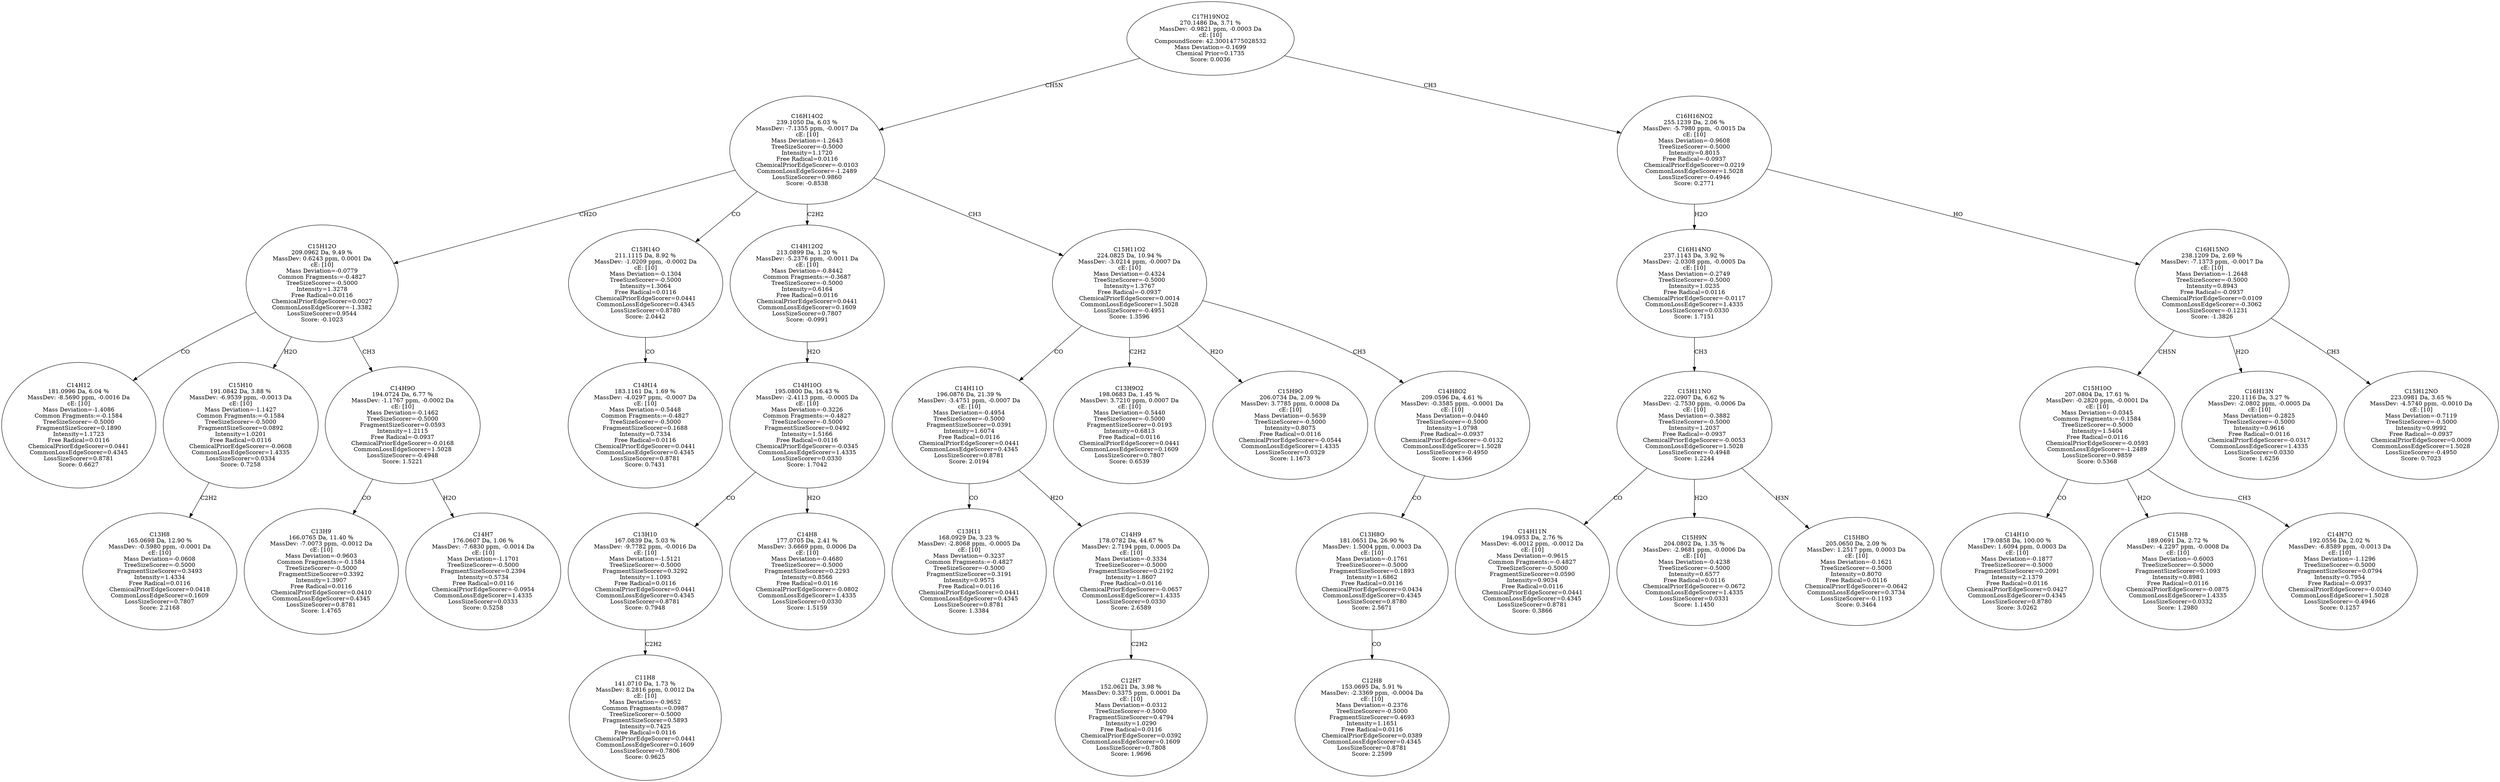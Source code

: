 strict digraph {
v1 [label="C14H12\n181.0996 Da, 6.04 %\nMassDev: -8.5690 ppm, -0.0016 Da\ncE: [10]\nMass Deviation=-1.4086\nCommon Fragments:=-0.1584\nTreeSizeScorer=-0.5000\nFragmentSizeScorer=0.1890\nIntensity=1.1723\nFree Radical=0.0116\nChemicalPriorEdgeScorer=0.0441\nCommonLossEdgeScorer=0.4345\nLossSizeScorer=0.8781\nScore: 0.6627"];
v2 [label="C13H8\n165.0698 Da, 12.90 %\nMassDev: -0.5980 ppm, -0.0001 Da\ncE: [10]\nMass Deviation=-0.0608\nTreeSizeScorer=-0.5000\nFragmentSizeScorer=0.3493\nIntensity=1.4334\nFree Radical=0.0116\nChemicalPriorEdgeScorer=0.0418\nCommonLossEdgeScorer=0.1609\nLossSizeScorer=0.7807\nScore: 2.2168"];
v3 [label="C15H10\n191.0842 Da, 3.88 %\nMassDev: -6.9539 ppm, -0.0013 Da\ncE: [10]\nMass Deviation=-1.1427\nCommon Fragments:=-0.1584\nTreeSizeScorer=-0.5000\nFragmentSizeScorer=0.0892\nIntensity=1.0201\nFree Radical=0.0116\nChemicalPriorEdgeScorer=-0.0608\nCommonLossEdgeScorer=1.4335\nLossSizeScorer=0.0334\nScore: 0.7258"];
v4 [label="C13H9\n166.0765 Da, 11.40 %\nMassDev: -7.0073 ppm, -0.0012 Da\ncE: [10]\nMass Deviation=-0.9603\nCommon Fragments:=-0.1584\nTreeSizeScorer=-0.5000\nFragmentSizeScorer=0.3392\nIntensity=1.3907\nFree Radical=0.0116\nChemicalPriorEdgeScorer=0.0410\nCommonLossEdgeScorer=0.4345\nLossSizeScorer=0.8781\nScore: 1.4765"];
v5 [label="C14H7\n176.0607 Da, 1.06 %\nMassDev: -7.6830 ppm, -0.0014 Da\ncE: [10]\nMass Deviation=-1.1701\nTreeSizeScorer=-0.5000\nFragmentSizeScorer=0.2394\nIntensity=0.5734\nFree Radical=0.0116\nChemicalPriorEdgeScorer=-0.0954\nCommonLossEdgeScorer=1.4335\nLossSizeScorer=0.0333\nScore: 0.5258"];
v6 [label="C14H9O\n194.0724 Da, 6.77 %\nMassDev: -1.1767 ppm, -0.0002 Da\ncE: [10]\nMass Deviation=-0.1462\nTreeSizeScorer=-0.5000\nFragmentSizeScorer=0.0593\nIntensity=1.2115\nFree Radical=-0.0937\nChemicalPriorEdgeScorer=-0.0168\nCommonLossEdgeScorer=1.5028\nLossSizeScorer=-0.4948\nScore: 1.5221"];
v7 [label="C15H12O\n209.0962 Da, 9.49 %\nMassDev: 0.6243 ppm, 0.0001 Da\ncE: [10]\nMass Deviation=-0.0779\nCommon Fragments:=-0.4827\nTreeSizeScorer=-0.5000\nIntensity=1.3278\nFree Radical=0.0116\nChemicalPriorEdgeScorer=0.0027\nCommonLossEdgeScorer=-1.3382\nLossSizeScorer=0.9544\nScore: -0.1023"];
v8 [label="C14H14\n183.1161 Da, 1.69 %\nMassDev: -4.0297 ppm, -0.0007 Da\ncE: [10]\nMass Deviation=-0.5448\nCommon Fragments:=-0.4827\nTreeSizeScorer=-0.5000\nFragmentSizeScorer=0.1688\nIntensity=0.7334\nFree Radical=0.0116\nChemicalPriorEdgeScorer=0.0441\nCommonLossEdgeScorer=0.4345\nLossSizeScorer=0.8781\nScore: 0.7431"];
v9 [label="C15H14O\n211.1115 Da, 8.92 %\nMassDev: -1.0209 ppm, -0.0002 Da\ncE: [10]\nMass Deviation=-0.1304\nTreeSizeScorer=-0.5000\nIntensity=1.3064\nFree Radical=0.0116\nChemicalPriorEdgeScorer=0.0441\nCommonLossEdgeScorer=0.4345\nLossSizeScorer=0.8780\nScore: 2.0442"];
v10 [label="C11H8\n141.0710 Da, 1.73 %\nMassDev: 8.2816 ppm, 0.0012 Da\ncE: [10]\nMass Deviation=-0.9652\nCommon Fragments:=0.0987\nTreeSizeScorer=-0.5000\nFragmentSizeScorer=0.5893\nIntensity=0.7425\nFree Radical=0.0116\nChemicalPriorEdgeScorer=0.0441\nCommonLossEdgeScorer=0.1609\nLossSizeScorer=0.7806\nScore: 0.9625"];
v11 [label="C13H10\n167.0839 Da, 5.03 %\nMassDev: -9.7782 ppm, -0.0016 Da\ncE: [10]\nMass Deviation=-1.5121\nTreeSizeScorer=-0.5000\nFragmentSizeScorer=0.3292\nIntensity=1.1093\nFree Radical=0.0116\nChemicalPriorEdgeScorer=0.0441\nCommonLossEdgeScorer=0.4345\nLossSizeScorer=0.8781\nScore: 0.7948"];
v12 [label="C14H8\n177.0705 Da, 2.41 %\nMassDev: 3.6669 ppm, 0.0006 Da\ncE: [10]\nMass Deviation=-0.4680\nTreeSizeScorer=-0.5000\nFragmentSizeScorer=0.2293\nIntensity=0.8566\nFree Radical=0.0116\nChemicalPriorEdgeScorer=-0.0802\nCommonLossEdgeScorer=1.4335\nLossSizeScorer=0.0330\nScore: 1.5159"];
v13 [label="C14H10O\n195.0800 Da, 16.43 %\nMassDev: -2.4113 ppm, -0.0005 Da\ncE: [10]\nMass Deviation=-0.3226\nCommon Fragments:=-0.4827\nTreeSizeScorer=-0.5000\nFragmentSizeScorer=0.0492\nIntensity=1.5166\nFree Radical=0.0116\nChemicalPriorEdgeScorer=-0.0345\nCommonLossEdgeScorer=1.4335\nLossSizeScorer=0.0330\nScore: 1.7042"];
v14 [label="C14H12O2\n213.0899 Da, 1.20 %\nMassDev: -5.2376 ppm, -0.0011 Da\ncE: [10]\nMass Deviation=-0.8442\nCommon Fragments:=-0.3687\nTreeSizeScorer=-0.5000\nIntensity=0.6164\nFree Radical=0.0116\nChemicalPriorEdgeScorer=0.0441\nCommonLossEdgeScorer=0.1609\nLossSizeScorer=0.7807\nScore: -0.0991"];
v15 [label="C13H11\n168.0929 Da, 3.23 %\nMassDev: -2.8068 ppm, -0.0005 Da\ncE: [10]\nMass Deviation=-0.3237\nCommon Fragments:=-0.4827\nTreeSizeScorer=-0.5000\nFragmentSizeScorer=0.3191\nIntensity=0.9575\nFree Radical=0.0116\nChemicalPriorEdgeScorer=0.0441\nCommonLossEdgeScorer=0.4345\nLossSizeScorer=0.8781\nScore: 1.3384"];
v16 [label="C12H7\n152.0621 Da, 3.98 %\nMassDev: 0.3375 ppm, 0.0001 Da\ncE: [10]\nMass Deviation=-0.0312\nTreeSizeScorer=-0.5000\nFragmentSizeScorer=0.4794\nIntensity=1.0290\nFree Radical=0.0116\nChemicalPriorEdgeScorer=0.0392\nCommonLossEdgeScorer=0.1609\nLossSizeScorer=0.7808\nScore: 1.9696"];
v17 [label="C14H9\n178.0782 Da, 44.67 %\nMassDev: 2.7194 ppm, 0.0005 Da\ncE: [10]\nMass Deviation=-0.3334\nTreeSizeScorer=-0.5000\nFragmentSizeScorer=0.2192\nIntensity=1.8607\nFree Radical=0.0116\nChemicalPriorEdgeScorer=-0.0657\nCommonLossEdgeScorer=1.4335\nLossSizeScorer=0.0330\nScore: 2.6589"];
v18 [label="C14H11O\n196.0876 Da, 21.39 %\nMassDev: -3.4751 ppm, -0.0007 Da\ncE: [10]\nMass Deviation=-0.4954\nTreeSizeScorer=-0.5000\nFragmentSizeScorer=0.0391\nIntensity=1.6074\nFree Radical=0.0116\nChemicalPriorEdgeScorer=0.0441\nCommonLossEdgeScorer=0.4345\nLossSizeScorer=0.8781\nScore: 2.0194"];
v19 [label="C13H9O2\n198.0683 Da, 1.45 %\nMassDev: 3.7210 ppm, 0.0007 Da\ncE: [10]\nMass Deviation=-0.5440\nTreeSizeScorer=-0.5000\nFragmentSizeScorer=0.0193\nIntensity=0.6813\nFree Radical=0.0116\nChemicalPriorEdgeScorer=0.0441\nCommonLossEdgeScorer=0.1609\nLossSizeScorer=0.7807\nScore: 0.6539"];
v20 [label="C15H9O\n206.0734 Da, 2.09 %\nMassDev: 3.7785 ppm, 0.0008 Da\ncE: [10]\nMass Deviation=-0.5639\nTreeSizeScorer=-0.5000\nIntensity=0.8075\nFree Radical=0.0116\nChemicalPriorEdgeScorer=-0.0544\nCommonLossEdgeScorer=1.4335\nLossSizeScorer=0.0329\nScore: 1.1673"];
v21 [label="C12H8\n153.0695 Da, 5.91 %\nMassDev: -2.3369 ppm, -0.0004 Da\ncE: [10]\nMass Deviation=-0.2376\nTreeSizeScorer=-0.5000\nFragmentSizeScorer=0.4693\nIntensity=1.1651\nFree Radical=0.0116\nChemicalPriorEdgeScorer=0.0389\nCommonLossEdgeScorer=0.4345\nLossSizeScorer=0.8781\nScore: 2.2599"];
v22 [label="C13H8O\n181.0651 Da, 26.90 %\nMassDev: 1.5004 ppm, 0.0003 Da\ncE: [10]\nMass Deviation=-0.1761\nTreeSizeScorer=-0.5000\nFragmentSizeScorer=0.1893\nIntensity=1.6862\nFree Radical=0.0116\nChemicalPriorEdgeScorer=0.0434\nCommonLossEdgeScorer=0.4345\nLossSizeScorer=0.8780\nScore: 2.5671"];
v23 [label="C14H8O2\n209.0596 Da, 4.61 %\nMassDev: -0.3585 ppm, -0.0001 Da\ncE: [10]\nMass Deviation=-0.0440\nTreeSizeScorer=-0.5000\nIntensity=1.0798\nFree Radical=-0.0937\nChemicalPriorEdgeScorer=-0.0132\nCommonLossEdgeScorer=1.5028\nLossSizeScorer=-0.4950\nScore: 1.4366"];
v24 [label="C15H11O2\n224.0825 Da, 10.94 %\nMassDev: -3.0214 ppm, -0.0007 Da\ncE: [10]\nMass Deviation=-0.4324\nTreeSizeScorer=-0.5000\nIntensity=1.3767\nFree Radical=-0.0937\nChemicalPriorEdgeScorer=0.0014\nCommonLossEdgeScorer=1.5028\nLossSizeScorer=-0.4951\nScore: 1.3596"];
v25 [label="C16H14O2\n239.1050 Da, 6.03 %\nMassDev: -7.1355 ppm, -0.0017 Da\ncE: [10]\nMass Deviation=-1.2643\nTreeSizeScorer=-0.5000\nIntensity=1.1720\nFree Radical=0.0116\nChemicalPriorEdgeScorer=-0.0103\nCommonLossEdgeScorer=-1.2489\nLossSizeScorer=0.9860\nScore: -0.8538"];
v26 [label="C14H11N\n194.0953 Da, 2.76 %\nMassDev: -6.0012 ppm, -0.0012 Da\ncE: [10]\nMass Deviation=-0.9615\nCommon Fragments:=-0.4827\nTreeSizeScorer=-0.5000\nFragmentSizeScorer=0.0590\nIntensity=0.9034\nFree Radical=0.0116\nChemicalPriorEdgeScorer=0.0441\nCommonLossEdgeScorer=0.4345\nLossSizeScorer=0.8781\nScore: 0.3866"];
v27 [label="C15H9N\n204.0802 Da, 1.35 %\nMassDev: -2.9681 ppm, -0.0006 Da\ncE: [10]\nMass Deviation=-0.4238\nTreeSizeScorer=-0.5000\nIntensity=0.6577\nFree Radical=0.0116\nChemicalPriorEdgeScorer=-0.0672\nCommonLossEdgeScorer=1.4335\nLossSizeScorer=0.0331\nScore: 1.1450"];
v28 [label="C15H8O\n205.0650 Da, 2.09 %\nMassDev: 1.2517 ppm, 0.0003 Da\ncE: [10]\nMass Deviation=-0.1621\nTreeSizeScorer=-0.5000\nIntensity=0.8070\nFree Radical=0.0116\nChemicalPriorEdgeScorer=-0.0642\nCommonLossEdgeScorer=0.3734\nLossSizeScorer=-0.1193\nScore: 0.3464"];
v29 [label="C15H11NO\n222.0907 Da, 6.62 %\nMassDev: -2.7530 ppm, -0.0006 Da\ncE: [10]\nMass Deviation=-0.3882\nTreeSizeScorer=-0.5000\nIntensity=1.2037\nFree Radical=-0.0937\nChemicalPriorEdgeScorer=-0.0053\nCommonLossEdgeScorer=1.5028\nLossSizeScorer=-0.4948\nScore: 1.2244"];
v30 [label="C16H14NO\n237.1143 Da, 3.92 %\nMassDev: -2.0308 ppm, -0.0005 Da\ncE: [10]\nMass Deviation=-0.2749\nTreeSizeScorer=-0.5000\nIntensity=1.0235\nFree Radical=0.0116\nChemicalPriorEdgeScorer=-0.0117\nCommonLossEdgeScorer=1.4335\nLossSizeScorer=0.0330\nScore: 1.7151"];
v31 [label="C14H10\n179.0858 Da, 100.00 %\nMassDev: 1.6094 ppm, 0.0003 Da\ncE: [10]\nMass Deviation=-0.1877\nTreeSizeScorer=-0.5000\nFragmentSizeScorer=0.2091\nIntensity=2.1379\nFree Radical=0.0116\nChemicalPriorEdgeScorer=0.0427\nCommonLossEdgeScorer=0.4345\nLossSizeScorer=0.8780\nScore: 3.0262"];
v32 [label="C15H8\n189.0691 Da, 2.72 %\nMassDev: -4.2297 ppm, -0.0008 Da\ncE: [10]\nMass Deviation=-0.6003\nTreeSizeScorer=-0.5000\nFragmentSizeScorer=0.1093\nIntensity=0.8981\nFree Radical=0.0116\nChemicalPriorEdgeScorer=-0.0875\nCommonLossEdgeScorer=1.4335\nLossSizeScorer=0.0332\nScore: 1.2980"];
v33 [label="C14H7O\n192.0556 Da, 2.02 %\nMassDev: -6.8589 ppm, -0.0013 Da\ncE: [10]\nMass Deviation=-1.1296\nTreeSizeScorer=-0.5000\nFragmentSizeScorer=0.0794\nIntensity=0.7954\nFree Radical=-0.0937\nChemicalPriorEdgeScorer=-0.0340\nCommonLossEdgeScorer=1.5028\nLossSizeScorer=-0.4946\nScore: 0.1257"];
v34 [label="C15H10O\n207.0804 Da, 17.61 %\nMassDev: -0.2820 ppm, -0.0001 Da\ncE: [10]\nMass Deviation=-0.0345\nCommon Fragments:=-0.1584\nTreeSizeScorer=-0.5000\nIntensity=1.5404\nFree Radical=0.0116\nChemicalPriorEdgeScorer=-0.0593\nCommonLossEdgeScorer=-1.2489\nLossSizeScorer=0.9859\nScore: 0.5368"];
v35 [label="C16H13N\n220.1116 Da, 3.27 %\nMassDev: -2.0802 ppm, -0.0005 Da\ncE: [10]\nMass Deviation=-0.2825\nTreeSizeScorer=-0.5000\nIntensity=0.9616\nFree Radical=0.0116\nChemicalPriorEdgeScorer=-0.0317\nCommonLossEdgeScorer=1.4335\nLossSizeScorer=0.0330\nScore: 1.6256"];
v36 [label="C15H12NO\n223.0981 Da, 3.65 %\nMassDev: -4.5740 ppm, -0.0010 Da\ncE: [10]\nMass Deviation=-0.7119\nTreeSizeScorer=-0.5000\nIntensity=0.9992\nFree Radical=-0.0937\nChemicalPriorEdgeScorer=0.0009\nCommonLossEdgeScorer=1.5028\nLossSizeScorer=-0.4950\nScore: 0.7023"];
v37 [label="C16H15NO\n238.1209 Da, 2.69 %\nMassDev: -7.1373 ppm, -0.0017 Da\ncE: [10]\nMass Deviation=-1.2648\nTreeSizeScorer=-0.5000\nIntensity=0.8943\nFree Radical=-0.0937\nChemicalPriorEdgeScorer=0.0109\nCommonLossEdgeScorer=-0.3062\nLossSizeScorer=-0.1231\nScore: -1.3826"];
v38 [label="C16H16NO2\n255.1239 Da, 2.06 %\nMassDev: -5.7980 ppm, -0.0015 Da\ncE: [10]\nMass Deviation=-0.9608\nTreeSizeScorer=-0.5000\nIntensity=0.8015\nFree Radical=-0.0937\nChemicalPriorEdgeScorer=0.0219\nCommonLossEdgeScorer=1.5028\nLossSizeScorer=-0.4946\nScore: 0.2771"];
v39 [label="C17H19NO2\n270.1486 Da, 3.71 %\nMassDev: -0.9821 ppm, -0.0003 Da\ncE: [10]\nCompoundScore: 42.30014775028532\nMass Deviation=-0.1699\nChemical Prior=0.1735\nScore: 0.0036"];
v7 -> v1 [label="CO"];
v3 -> v2 [label="C2H2"];
v7 -> v3 [label="H2O"];
v6 -> v4 [label="CO"];
v6 -> v5 [label="H2O"];
v7 -> v6 [label="CH3"];
v25 -> v7 [label="CH2O"];
v9 -> v8 [label="CO"];
v25 -> v9 [label="CO"];
v11 -> v10 [label="C2H2"];
v13 -> v11 [label="CO"];
v13 -> v12 [label="H2O"];
v14 -> v13 [label="H2O"];
v25 -> v14 [label="C2H2"];
v18 -> v15 [label="CO"];
v17 -> v16 [label="C2H2"];
v18 -> v17 [label="H2O"];
v24 -> v18 [label="CO"];
v24 -> v19 [label="C2H2"];
v24 -> v20 [label="H2O"];
v22 -> v21 [label="CO"];
v23 -> v22 [label="CO"];
v24 -> v23 [label="CH3"];
v25 -> v24 [label="CH3"];
v39 -> v25 [label="CH5N"];
v29 -> v26 [label="CO"];
v29 -> v27 [label="H2O"];
v29 -> v28 [label="H3N"];
v30 -> v29 [label="CH3"];
v38 -> v30 [label="H2O"];
v34 -> v31 [label="CO"];
v34 -> v32 [label="H2O"];
v34 -> v33 [label="CH3"];
v37 -> v34 [label="CH5N"];
v37 -> v35 [label="H2O"];
v37 -> v36 [label="CH3"];
v38 -> v37 [label="HO"];
v39 -> v38 [label="CH3"];
}
